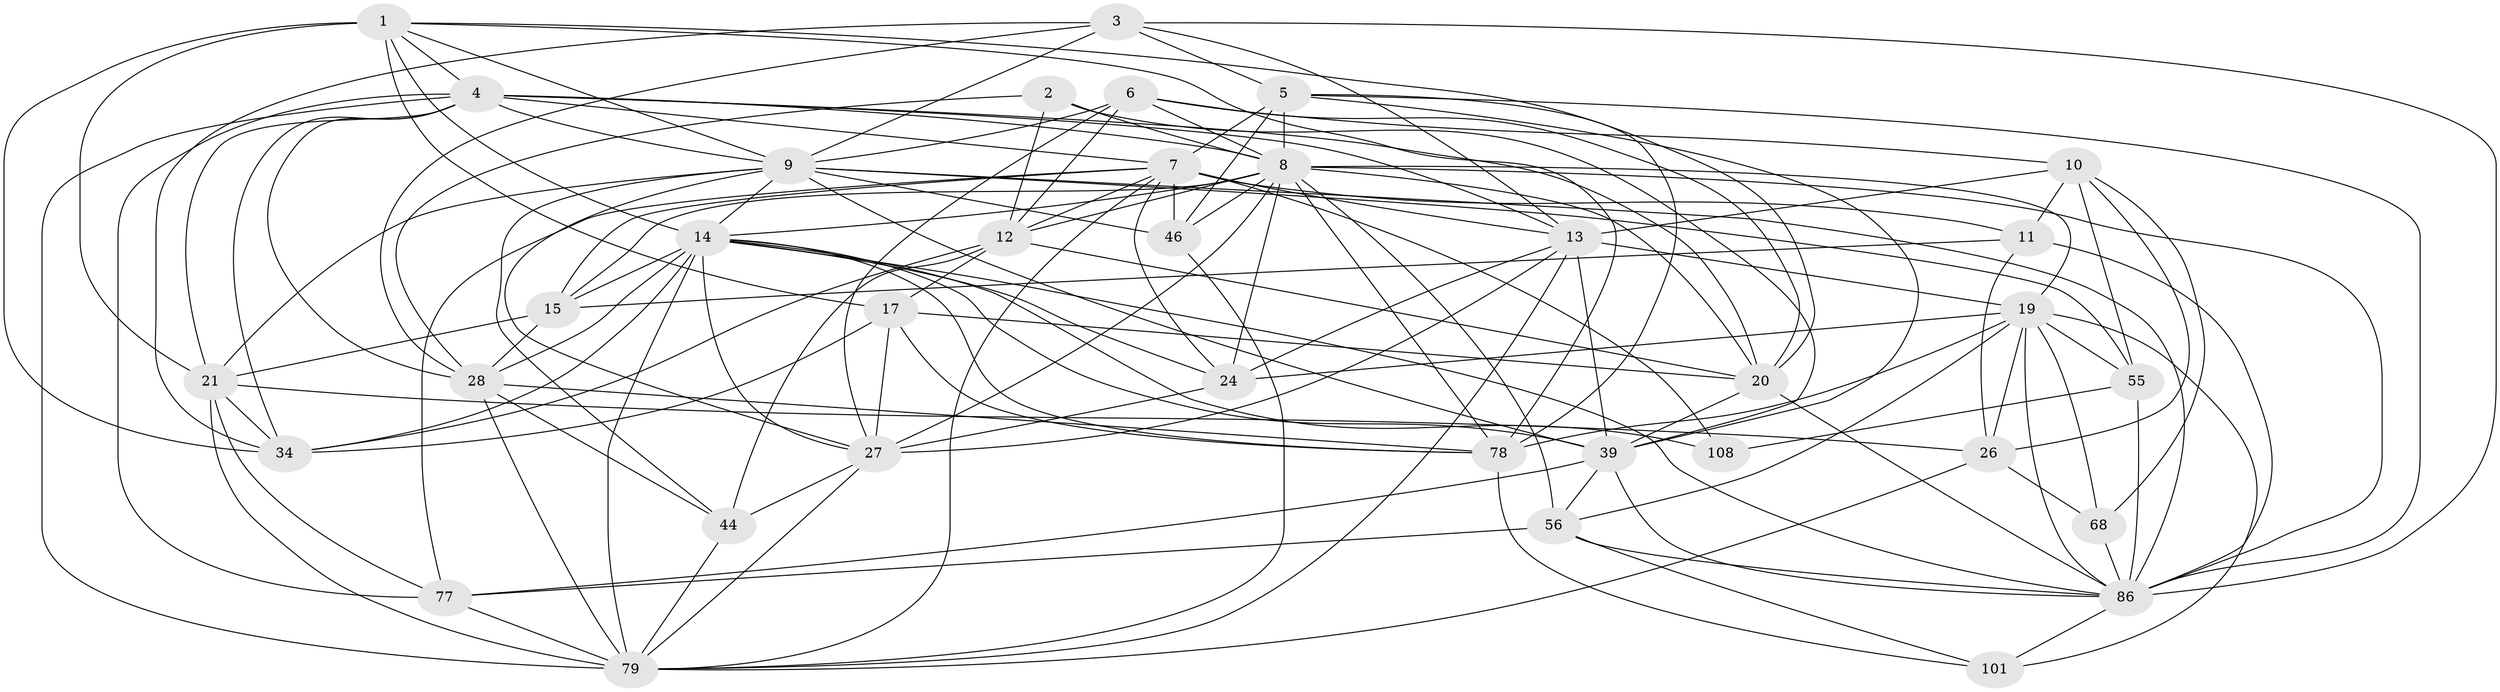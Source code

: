 // original degree distribution, {4: 1.0}
// Generated by graph-tools (version 1.1) at 2025/20/03/04/25 18:20:51]
// undirected, 36 vertices, 137 edges
graph export_dot {
graph [start="1"]
  node [color=gray90,style=filled];
  1 [super="+36+18+81"];
  2;
  3 [super="+104"];
  4 [super="+84+23"];
  5 [super="+65+76"];
  6 [super="+71"];
  7 [super="+62+75"];
  8 [super="+16+33+58+61"];
  9 [super="+38+96+85"];
  10 [super="+25+22"];
  11 [super="+120+48"];
  12 [super="+32+122"];
  13 [super="+35+102"];
  14 [super="+31+50+66+64"];
  15 [super="+40"];
  17 [super="+45"];
  19 [super="+41+73+30+63"];
  20 [super="+29"];
  21 [super="+52+42"];
  24 [super="+54+60"];
  26 [super="+93+51"];
  27 [super="+70+57+83"];
  28 [super="+80+92"];
  34 [super="+43"];
  39 [super="+74+49"];
  44 [super="+99"];
  46 [super="+53"];
  55 [super="+107"];
  56 [super="+111"];
  68;
  77 [super="+119"];
  78 [super="+121+90"];
  79 [super="+87+82"];
  86 [super="+89+100"];
  101;
  108;
  1 -- 14 [weight=2];
  1 -- 78;
  1 -- 17;
  1 -- 34 [weight=2];
  1 -- 9;
  1 -- 4;
  1 -- 20;
  1 -- 21;
  2 -- 28;
  2 -- 12;
  2 -- 39;
  2 -- 8;
  3 -- 34;
  3 -- 86;
  3 -- 13;
  3 -- 9;
  3 -- 28;
  3 -- 5;
  4 -- 20;
  4 -- 9 [weight=2];
  4 -- 28;
  4 -- 34;
  4 -- 21;
  4 -- 77;
  4 -- 8;
  4 -- 13;
  4 -- 7;
  4 -- 79;
  5 -- 78;
  5 -- 39;
  5 -- 8 [weight=2];
  5 -- 86;
  5 -- 46 [weight=2];
  5 -- 7 [weight=2];
  6 -- 27;
  6 -- 20;
  6 -- 12;
  6 -- 10;
  6 -- 9;
  6 -- 8;
  7 -- 11 [weight=2];
  7 -- 24;
  7 -- 108 [weight=2];
  7 -- 12;
  7 -- 15;
  7 -- 46;
  7 -- 13;
  7 -- 77;
  7 -- 79;
  8 -- 12;
  8 -- 78;
  8 -- 86;
  8 -- 27;
  8 -- 46;
  8 -- 15 [weight=2];
  8 -- 14;
  8 -- 20;
  8 -- 56;
  8 -- 24 [weight=2];
  8 -- 19;
  9 -- 39 [weight=2];
  9 -- 44;
  9 -- 46;
  9 -- 27;
  9 -- 21;
  9 -- 55;
  9 -- 86;
  9 -- 14;
  10 -- 11 [weight=2];
  10 -- 26 [weight=2];
  10 -- 55;
  10 -- 13;
  10 -- 68;
  11 -- 15;
  11 -- 86 [weight=2];
  11 -- 26;
  12 -- 17;
  12 -- 44;
  12 -- 20;
  12 -- 34;
  13 -- 27;
  13 -- 79;
  13 -- 19;
  13 -- 39;
  13 -- 24 [weight=2];
  14 -- 15 [weight=2];
  14 -- 108;
  14 -- 39;
  14 -- 27;
  14 -- 28;
  14 -- 86;
  14 -- 34;
  14 -- 24;
  14 -- 78;
  14 -- 79 [weight=2];
  15 -- 21;
  15 -- 28;
  17 -- 78;
  17 -- 27;
  17 -- 20;
  17 -- 34;
  19 -- 26 [weight=2];
  19 -- 55 [weight=2];
  19 -- 101;
  19 -- 68;
  19 -- 86;
  19 -- 56;
  19 -- 78;
  19 -- 24;
  20 -- 86;
  20 -- 39;
  21 -- 77;
  21 -- 34;
  21 -- 26;
  21 -- 79;
  24 -- 27;
  26 -- 68;
  26 -- 79;
  27 -- 79;
  27 -- 44 [weight=2];
  28 -- 78;
  28 -- 44;
  28 -- 79;
  39 -- 56;
  39 -- 77;
  39 -- 86;
  44 -- 79;
  46 -- 79;
  55 -- 108;
  55 -- 86;
  56 -- 77;
  56 -- 101;
  56 -- 86;
  68 -- 86;
  77 -- 79;
  78 -- 101;
  86 -- 101;
}
